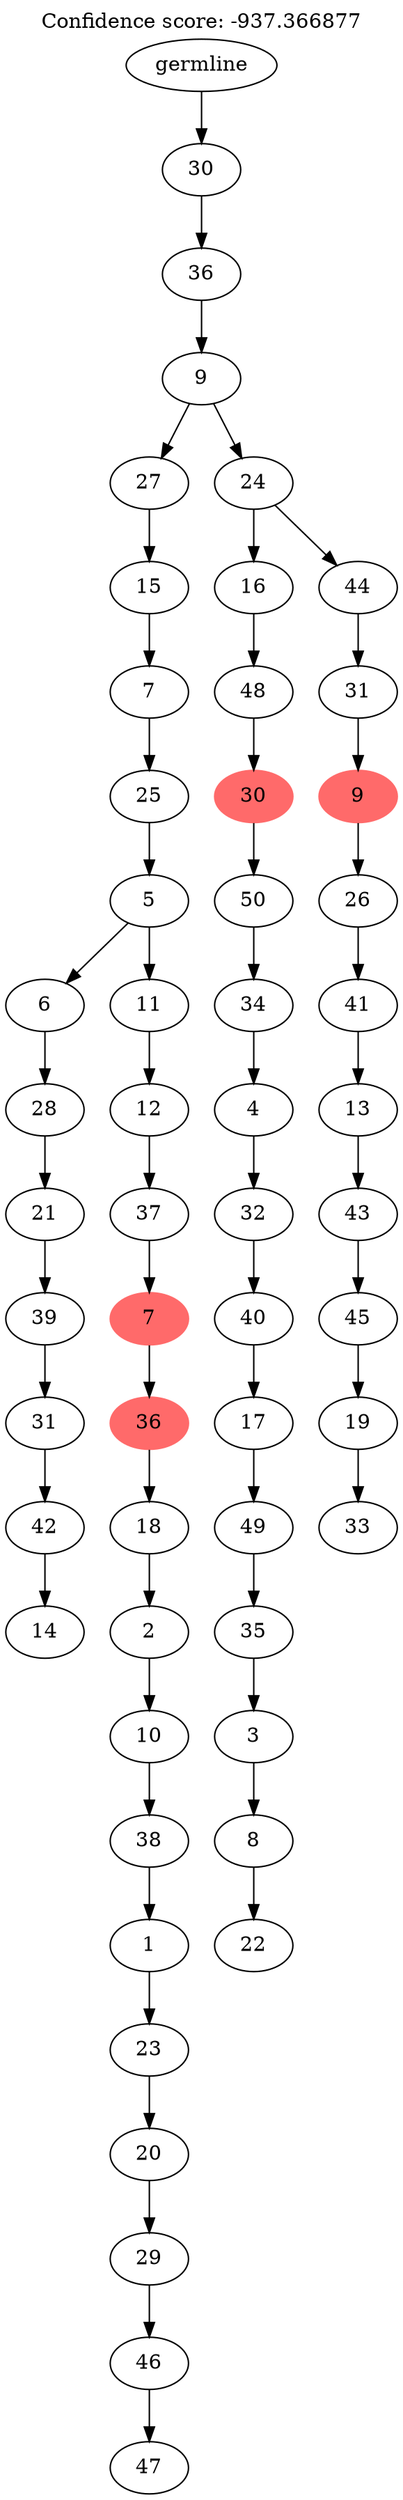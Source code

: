 digraph g {
	"54" -> "55";
	"55" [label="14"];
	"53" -> "54";
	"54" [label="42"];
	"52" -> "53";
	"53" [label="31"];
	"51" -> "52";
	"52" [label="39"];
	"50" -> "51";
	"51" [label="21"];
	"49" -> "50";
	"50" [label="28"];
	"47" -> "48";
	"48" [label="47"];
	"46" -> "47";
	"47" [label="46"];
	"45" -> "46";
	"46" [label="29"];
	"44" -> "45";
	"45" [label="20"];
	"43" -> "44";
	"44" [label="23"];
	"42" -> "43";
	"43" [label="1"];
	"41" -> "42";
	"42" [label="38"];
	"40" -> "41";
	"41" [label="10"];
	"39" -> "40";
	"40" [label="2"];
	"38" -> "39";
	"39" [label="18"];
	"37" -> "38";
	"38" [color=indianred1, style=filled, label="36"];
	"36" -> "37";
	"37" [color=indianred1, style=filled, label="7"];
	"35" -> "36";
	"36" [label="37"];
	"34" -> "35";
	"35" [label="12"];
	"33" -> "34";
	"34" [label="11"];
	"33" -> "49";
	"49" [label="6"];
	"32" -> "33";
	"33" [label="5"];
	"31" -> "32";
	"32" [label="25"];
	"30" -> "31";
	"31" [label="7"];
	"29" -> "30";
	"30" [label="15"];
	"27" -> "28";
	"28" [label="22"];
	"26" -> "27";
	"27" [label="8"];
	"25" -> "26";
	"26" [label="3"];
	"24" -> "25";
	"25" [label="35"];
	"23" -> "24";
	"24" [label="49"];
	"22" -> "23";
	"23" [label="17"];
	"21" -> "22";
	"22" [label="40"];
	"20" -> "21";
	"21" [label="32"];
	"19" -> "20";
	"20" [label="4"];
	"18" -> "19";
	"19" [label="34"];
	"17" -> "18";
	"18" [label="50"];
	"16" -> "17";
	"17" [color=indianred1, style=filled, label="30"];
	"15" -> "16";
	"16" [label="48"];
	"13" -> "14";
	"14" [label="33"];
	"12" -> "13";
	"13" [label="19"];
	"11" -> "12";
	"12" [label="45"];
	"10" -> "11";
	"11" [label="43"];
	"9" -> "10";
	"10" [label="13"];
	"8" -> "9";
	"9" [label="41"];
	"7" -> "8";
	"8" [label="26"];
	"6" -> "7";
	"7" [color=indianred1, style=filled, label="9"];
	"5" -> "6";
	"6" [label="31"];
	"4" -> "5";
	"5" [label="44"];
	"4" -> "15";
	"15" [label="16"];
	"3" -> "4";
	"4" [label="24"];
	"3" -> "29";
	"29" [label="27"];
	"2" -> "3";
	"3" [label="9"];
	"1" -> "2";
	"2" [label="36"];
	"0" -> "1";
	"1" [label="30"];
	"0" [label="germline"];
	labelloc="t";
	label="Confidence score: -937.366877";
}
